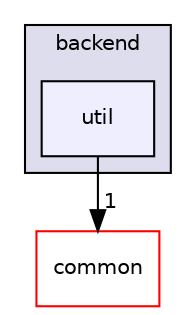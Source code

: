 digraph "modules/dreamview/backend/util" {
  compound=true
  node [ fontsize="10", fontname="Helvetica"];
  edge [ labelfontsize="10", labelfontname="Helvetica"];
  subgraph clusterdir_96faa03b0ce06f0a057f0d165ef27364 {
    graph [ bgcolor="#ddddee", pencolor="black", label="backend" fontname="Helvetica", fontsize="10", URL="dir_96faa03b0ce06f0a057f0d165ef27364.html"]
  dir_2f4911648de31f476373a02a9278f9d6 [shape=box, label="util", style="filled", fillcolor="#eeeeff", pencolor="black", URL="dir_2f4911648de31f476373a02a9278f9d6.html"];
  }
  dir_9a5e51f49964887903df6eed98080585 [shape=box label="common" fillcolor="white" style="filled" color="red" URL="dir_9a5e51f49964887903df6eed98080585.html"];
  dir_2f4911648de31f476373a02a9278f9d6->dir_9a5e51f49964887903df6eed98080585 [headlabel="1", labeldistance=1.5 headhref="dir_000094_000050.html"];
}
